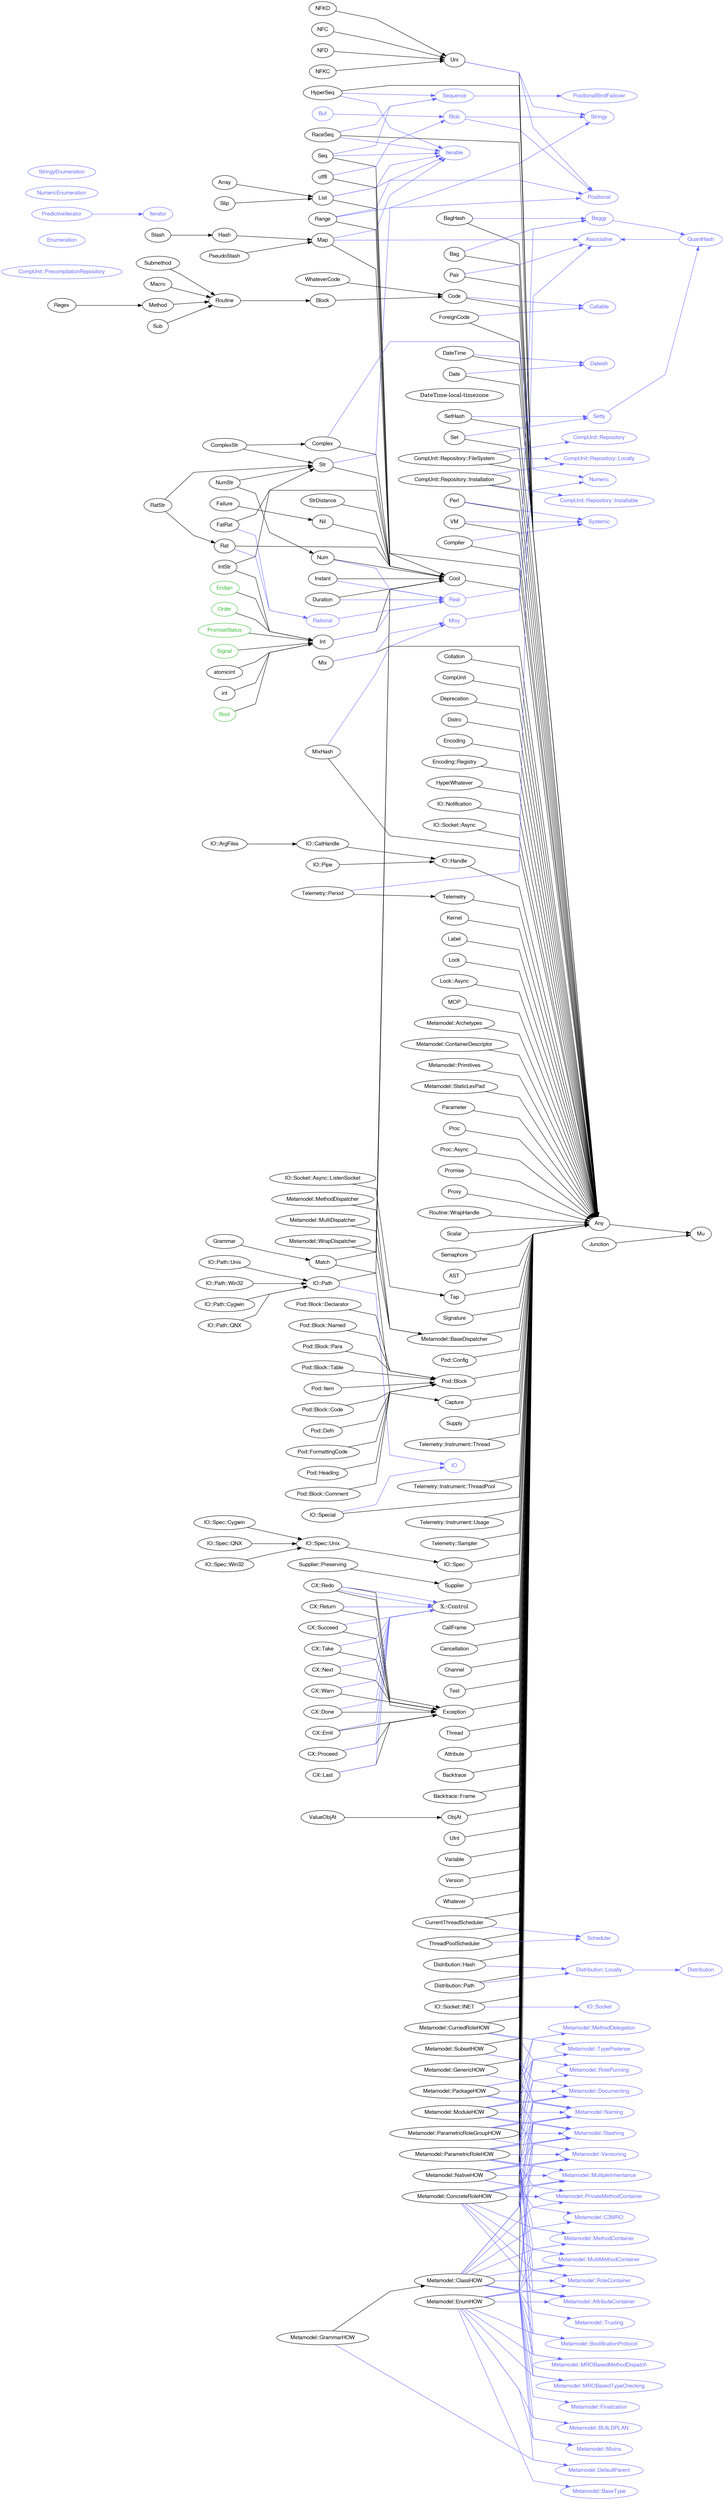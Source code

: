 digraph "perl6-type-graph" {
    rankdir=LR;
    splines=polyline;
    overlap=false; 
    // Layout hints

    subgraph "cluster: Mu children" {
        rank=same;
        style=invis;
        "Any";
        "Junction";
    }
    subgraph "cluster: Pod:: top level" {
        rank=same;
        style=invis;
        "Pod::Config";
        "Pod::Block";
    }
    subgraph "cluster: Date/time handling" {
        rank=same;
        style=invis;
        "Date";
        "DateTime";
        "DateTime-local-timezone";
    }
    subgraph "cluster: Collection roles" {
        rank=same;
        style=invis;
        "Positional";
        "Associative";
        "Baggy";
    }

    // Types
    "Mu" [color="#000000", fontcolor="#000000", href="/type/Mu", fontname="FreeSans"];
    "Any" [color="#000000", fontcolor="#000000", href="/type/Any", fontname="FreeSans"];
    "AST" [color="#000000", fontcolor="#000000", href="/type/AST", fontname="FreeSans"];
    "Cool" [color="#000000", fontcolor="#000000", href="/type/Cool", fontname="FreeSans"];
    "Positional" [color="#6666FF", fontcolor="#6666FF", href="/type/Positional", fontname="FreeSans"];
    "Iterable" [color="#6666FF", fontcolor="#6666FF", href="/type/Iterable", fontname="FreeSans"];
    "List" [color="#000000", fontcolor="#000000", href="/type/List", fontname="FreeSans"];
    "Array" [color="#000000", fontcolor="#000000", href="/type/Array", fontname="FreeSans"];
    "Associative" [color="#6666FF", fontcolor="#6666FF", href="/type/Associative", fontname="FreeSans"];
    "Attribute" [color="#000000", fontcolor="#000000", href="/type/Attribute", fontname="FreeSans"];
    "Backtrace" [color="#000000", fontcolor="#000000", href="/type/Backtrace", fontname="FreeSans"];
    "Backtrace::Frame" [color="#000000", fontcolor="#000000", href="/type/Backtrace::Frame", fontname="FreeSans"];
    "QuantHash" [color="#6666FF", fontcolor="#6666FF", href="/type/QuantHash", fontname="FreeSans"];
    "Baggy" [color="#6666FF", fontcolor="#6666FF", href="/type/Baggy", fontname="FreeSans"];
    "Bag" [color="#000000", fontcolor="#000000", href="/type/Bag", fontname="FreeSans"];
    "BagHash" [color="#000000", fontcolor="#000000", href="/type/BagHash", fontname="FreeSans"];
    "Stringy" [color="#6666FF", fontcolor="#6666FF", href="/type/Stringy", fontname="FreeSans"];
    "Blob" [color="#6666FF", fontcolor="#6666FF", href="/type/Blob", fontname="FreeSans"];
    "Callable" [color="#6666FF", fontcolor="#6666FF", href="/type/Callable", fontname="FreeSans"];
    "Code" [color="#000000", fontcolor="#000000", href="/type/Code", fontname="FreeSans"];
    "Block" [color="#000000", fontcolor="#000000", href="/type/Block", fontname="FreeSans"];
    "Numeric" [color="#6666FF", fontcolor="#6666FF", href="/type/Numeric", fontname="FreeSans"];
    "Real" [color="#6666FF", fontcolor="#6666FF", href="/type/Real", fontname="FreeSans"];
    "Int" [color="#000000", fontcolor="#000000", href="/type/Int", fontname="FreeSans"];
    "Bool" [color="#33BB33", fontcolor="#33BB33", href="/type/Bool", fontname="FreeSans"];
    "Buf" [color="#6666FF", fontcolor="#6666FF", href="/type/Buf", fontname="FreeSans"];
    "Exception" [color="#000000", fontcolor="#000000", href="/type/Exception", fontname="FreeSans"];
    "CX::Done" [color="#000000", fontcolor="#000000", href="/type/CX::Done", fontname="FreeSans"];
    "CX::Emit" [color="#000000", fontcolor="#000000", href="/type/CX::Emit", fontname="FreeSans"];
    "CX::Last" [color="#000000", fontcolor="#000000", href="/type/CX::Last", fontname="FreeSans"];
    "CX::Next" [color="#000000", fontcolor="#000000", href="/type/CX::Next", fontname="FreeSans"];
    "CX::Proceed" [color="#000000", fontcolor="#000000", href="/type/CX::Proceed", fontname="FreeSans"];
    "CX::Redo" [color="#000000", fontcolor="#000000", href="/type/CX::Redo", fontname="FreeSans"];
    "CX::Return" [color="#000000", fontcolor="#000000", href="/type/CX::Return", fontname="FreeSans"];
    "CX::Succeed" [color="#000000", fontcolor="#000000", href="/type/CX::Succeed", fontname="FreeSans"];
    "CX::Take" [color="#000000", fontcolor="#000000", href="/type/CX::Take", fontname="FreeSans"];
    "CX::Warn" [color="#000000", fontcolor="#000000", href="/type/CX::Warn", fontname="FreeSans"];
    "CallFrame" [color="#000000", fontcolor="#000000", href="/type/CallFrame", fontname="FreeSans"];
    "Cancellation" [color="#000000", fontcolor="#000000", href="/type/Cancellation", fontname="FreeSans"];
    "Capture" [color="#000000", fontcolor="#000000", href="/type/Capture", fontname="FreeSans"];
    "Channel" [color="#000000", fontcolor="#000000", href="/type/Channel", fontname="FreeSans"];
    "Collation" [color="#000000", fontcolor="#000000", href="/type/Collation", fontname="FreeSans"];
    "CompUnit" [color="#000000", fontcolor="#000000", href="/type/CompUnit", fontname="FreeSans"];
    "CompUnit::PrecompilationRepository" [color="#6666FF", fontcolor="#6666FF", href="/type/CompUnit::PrecompilationRepository", fontname="FreeSans"];
    "CompUnit::Repository" [color="#6666FF", fontcolor="#6666FF", href="/type/CompUnit::Repository", fontname="FreeSans"];
    "CompUnit::Repository::Locally" [color="#6666FF", fontcolor="#6666FF", href="/type/CompUnit::Repository::Locally", fontname="FreeSans"];
    "CompUnit::Repository::FileSystem" [color="#000000", fontcolor="#000000", href="/type/CompUnit::Repository::FileSystem", fontname="FreeSans"];
    "CompUnit::Repository::Installable" [color="#6666FF", fontcolor="#6666FF", href="/type/CompUnit::Repository::Installable", fontname="FreeSans"];
    "CompUnit::Repository::Installation" [color="#000000", fontcolor="#000000", href="/type/CompUnit::Repository::Installation", fontname="FreeSans"];
    "Systemic" [color="#6666FF", fontcolor="#6666FF", href="/type/Systemic", fontname="FreeSans"];
    "Compiler" [color="#000000", fontcolor="#000000", href="/type/Compiler", fontname="FreeSans"];
    "Complex" [color="#000000", fontcolor="#000000", href="/type/Complex", fontname="FreeSans"];
    "Str" [color="#000000", fontcolor="#000000", href="/type/Str", fontname="FreeSans"];
    "ComplexStr" [color="#000000", fontcolor="#000000", href="/type/ComplexStr", fontname="FreeSans"];
    "Scheduler" [color="#6666FF", fontcolor="#6666FF", href="/type/Scheduler", fontname="FreeSans"];
    "CurrentThreadScheduler" [color="#000000", fontcolor="#000000", href="/type/CurrentThreadScheduler", fontname="FreeSans"];
    "Dateish" [color="#6666FF", fontcolor="#6666FF", href="/type/Dateish", fontname="FreeSans"];
    "Date" [color="#000000", fontcolor="#000000", href="/type/Date", fontname="FreeSans"];
    "DateTime" [color="#000000", fontcolor="#000000", href="/type/DateTime", fontname="FreeSans"];
    "Deprecation" [color="#000000", fontcolor="#000000", href="/type/Deprecation", fontname="FreeSans"];
    "Distribution" [color="#6666FF", fontcolor="#6666FF", href="/type/Distribution", fontname="FreeSans"];
    "Distribution::Locally" [color="#6666FF", fontcolor="#6666FF", href="/type/Distribution::Locally", fontname="FreeSans"];
    "Distribution::Hash" [color="#000000", fontcolor="#000000", href="/type/Distribution::Hash", fontname="FreeSans"];
    "Distribution::Path" [color="#000000", fontcolor="#000000", href="/type/Distribution::Path", fontname="FreeSans"];
    "Distro" [color="#000000", fontcolor="#000000", href="/type/Distro", fontname="FreeSans"];
    "Duration" [color="#000000", fontcolor="#000000", href="/type/Duration", fontname="FreeSans"];
    "Encoding" [color="#000000", fontcolor="#000000", href="/type/Encoding", fontname="FreeSans"];
    "Encoding::Registry" [color="#000000", fontcolor="#000000", href="/type/Encoding::Registry", fontname="FreeSans"];
    "Endian" [color="#33BB33", fontcolor="#33BB33", href="/type/Endian", fontname="FreeSans"];
    "Enumeration" [color="#6666FF", fontcolor="#6666FF", href="/type/Enumeration", fontname="FreeSans"];
    "Nil" [color="#000000", fontcolor="#000000", href="/type/Nil", fontname="FreeSans"];
    "Failure" [color="#000000", fontcolor="#000000", href="/type/Failure", fontname="FreeSans"];
    "Rational" [color="#6666FF", fontcolor="#6666FF", href="/type/Rational", fontname="FreeSans"];
    "FatRat" [color="#000000", fontcolor="#000000", href="/type/FatRat", fontname="FreeSans"];
    "ForeignCode" [color="#000000", fontcolor="#000000", href="/type/ForeignCode", fontname="FreeSans"];
    "Match" [color="#000000", fontcolor="#000000", href="/type/Match", fontname="FreeSans"];
    "Grammar" [color="#000000", fontcolor="#000000", href="/type/Grammar", fontname="FreeSans"];
    "Map" [color="#000000", fontcolor="#000000", href="/type/Map", fontname="FreeSans"];
    "Hash" [color="#000000", fontcolor="#000000", href="/type/Hash", fontname="FreeSans"];
    "PositionalBindFailover" [color="#6666FF", fontcolor="#6666FF", href="/type/PositionalBindFailover", fontname="FreeSans"];
    "Sequence" [color="#6666FF", fontcolor="#6666FF", href="/type/Sequence", fontname="FreeSans"];
    "HyperSeq" [color="#000000", fontcolor="#000000", href="/type/HyperSeq", fontname="FreeSans"];
    "HyperWhatever" [color="#000000", fontcolor="#000000", href="/type/HyperWhatever", fontname="FreeSans"];
    "IO" [color="#6666FF", fontcolor="#6666FF", href="/type/IO", fontname="FreeSans"];
    "IO::Handle" [color="#000000", fontcolor="#000000", href="/type/IO::Handle", fontname="FreeSans"];
    "IO::CatHandle" [color="#000000", fontcolor="#000000", href="/type/IO::CatHandle", fontname="FreeSans"];
    "IO::ArgFiles" [color="#000000", fontcolor="#000000", href="/type/IO::ArgFiles", fontname="FreeSans"];
    "IO::Notification" [color="#000000", fontcolor="#000000", href="/type/IO::Notification", fontname="FreeSans"];
    "IO::Path" [color="#000000", fontcolor="#000000", href="/type/IO::Path", fontname="FreeSans"];
    "IO::Path::Cygwin" [color="#000000", fontcolor="#000000", href="/type/IO::Path::Cygwin", fontname="FreeSans"];
    "IO::Path::QNX" [color="#000000", fontcolor="#000000", href="/type/IO::Path::QNX", fontname="FreeSans"];
    "IO::Path::Unix" [color="#000000", fontcolor="#000000", href="/type/IO::Path::Unix", fontname="FreeSans"];
    "IO::Path::Win32" [color="#000000", fontcolor="#000000", href="/type/IO::Path::Win32", fontname="FreeSans"];
    "IO::Pipe" [color="#000000", fontcolor="#000000", href="/type/IO::Pipe", fontname="FreeSans"];
    "IO::Socket" [color="#6666FF", fontcolor="#6666FF", href="/type/IO::Socket", fontname="FreeSans"];
    "IO::Socket::Async" [color="#000000", fontcolor="#000000", href="/type/IO::Socket::Async", fontname="FreeSans"];
    "Tap" [color="#000000", fontcolor="#000000", href="/type/Tap", fontname="FreeSans"];
    "IO::Socket::Async::ListenSocket" [color="#000000", fontcolor="#000000", href="/type/IO::Socket::Async::ListenSocket", fontname="FreeSans"];
    "IO::Socket::INET" [color="#000000", fontcolor="#000000", href="/type/IO::Socket::INET", fontname="FreeSans"];
    "IO::Spec" [color="#000000", fontcolor="#000000", href="/type/IO::Spec", fontname="FreeSans"];
    "IO::Spec::Unix" [color="#000000", fontcolor="#000000", href="/type/IO::Spec::Unix", fontname="FreeSans"];
    "IO::Spec::Cygwin" [color="#000000", fontcolor="#000000", href="/type/IO::Spec::Cygwin", fontname="FreeSans"];
    "IO::Spec::QNX" [color="#000000", fontcolor="#000000", href="/type/IO::Spec::QNX", fontname="FreeSans"];
    "IO::Spec::Win32" [color="#000000", fontcolor="#000000", href="/type/IO::Spec::Win32", fontname="FreeSans"];
    "IO::Special" [color="#000000", fontcolor="#000000", href="/type/IO::Special", fontname="FreeSans"];
    "Instant" [color="#000000", fontcolor="#000000", href="/type/Instant", fontname="FreeSans"];
    "IntStr" [color="#000000", fontcolor="#000000", href="/type/IntStr", fontname="FreeSans"];
    "Iterator" [color="#6666FF", fontcolor="#6666FF", href="/type/Iterator", fontname="FreeSans"];
    "Junction" [color="#000000", fontcolor="#000000", href="/type/Junction", fontname="FreeSans"];
    "Kernel" [color="#000000", fontcolor="#000000", href="/type/Kernel", fontname="FreeSans"];
    "Label" [color="#000000", fontcolor="#000000", href="/type/Label", fontname="FreeSans"];
    "Lock" [color="#000000", fontcolor="#000000", href="/type/Lock", fontname="FreeSans"];
    "Lock::Async" [color="#000000", fontcolor="#000000", href="/type/Lock::Async", fontname="FreeSans"];
    "MOP" [color="#000000", fontcolor="#000000", href="/type/MOP", fontname="FreeSans"];
    "Routine" [color="#000000", fontcolor="#000000", href="/type/Routine", fontname="FreeSans"];
    "Macro" [color="#000000", fontcolor="#000000", href="/type/Macro", fontname="FreeSans"];
    "Metamodel::Archetypes" [color="#000000", fontcolor="#000000", href="/type/Metamodel::Archetypes", fontname="FreeSans"];
    "Metamodel::AttributeContainer" [color="#6666FF", fontcolor="#6666FF", href="/type/Metamodel::AttributeContainer", fontname="FreeSans"];
    "Metamodel::BUILDPLAN" [color="#6666FF", fontcolor="#6666FF", href="/type/Metamodel::BUILDPLAN", fontname="FreeSans"];
    "Metamodel::BaseDispatcher" [color="#000000", fontcolor="#000000", href="/type/Metamodel::BaseDispatcher", fontname="FreeSans"];
    "Metamodel::BaseType" [color="#6666FF", fontcolor="#6666FF", href="/type/Metamodel::BaseType", fontname="FreeSans"];
    "Metamodel::BoolificationProtocol" [color="#6666FF", fontcolor="#6666FF", href="/type/Metamodel::BoolificationProtocol", fontname="FreeSans"];
    "Metamodel::C3MRO" [color="#6666FF", fontcolor="#6666FF", href="/type/Metamodel::C3MRO", fontname="FreeSans"];
    "Metamodel::Naming" [color="#6666FF", fontcolor="#6666FF", href="/type/Metamodel::Naming", fontname="FreeSans"];
    "Metamodel::Documenting" [color="#6666FF", fontcolor="#6666FF", href="/type/Metamodel::Documenting", fontname="FreeSans"];
    "Metamodel::Versioning" [color="#6666FF", fontcolor="#6666FF", href="/type/Metamodel::Versioning", fontname="FreeSans"];
    "Metamodel::Stashing" [color="#6666FF", fontcolor="#6666FF", href="/type/Metamodel::Stashing", fontname="FreeSans"];
    "Metamodel::Finalization" [color="#6666FF", fontcolor="#6666FF", href="/type/Metamodel::Finalization", fontname="FreeSans"];
    "Metamodel::MethodContainer" [color="#6666FF", fontcolor="#6666FF", href="/type/Metamodel::MethodContainer", fontname="FreeSans"];
    "Metamodel::PrivateMethodContainer" [color="#6666FF", fontcolor="#6666FF", href="/type/Metamodel::PrivateMethodContainer", fontname="FreeSans"];
    "Metamodel::MultiMethodContainer" [color="#6666FF", fontcolor="#6666FF", href="/type/Metamodel::MultiMethodContainer", fontname="FreeSans"];
    "Metamodel::RoleContainer" [color="#6666FF", fontcolor="#6666FF", href="/type/Metamodel::RoleContainer", fontname="FreeSans"];
    "Metamodel::MultipleInheritance" [color="#6666FF", fontcolor="#6666FF", href="/type/Metamodel::MultipleInheritance", fontname="FreeSans"];
    "Metamodel::DefaultParent" [color="#6666FF", fontcolor="#6666FF", href="/type/Metamodel::DefaultParent", fontname="FreeSans"];
    "Metamodel::MROBasedMethodDispatch" [color="#6666FF", fontcolor="#6666FF", href="/type/Metamodel::MROBasedMethodDispatch", fontname="FreeSans"];
    "Metamodel::MROBasedTypeChecking" [color="#6666FF", fontcolor="#6666FF", href="/type/Metamodel::MROBasedTypeChecking", fontname="FreeSans"];
    "Metamodel::Trusting" [color="#6666FF", fontcolor="#6666FF", href="/type/Metamodel::Trusting", fontname="FreeSans"];
    "Metamodel::Mixins" [color="#6666FF", fontcolor="#6666FF", href="/type/Metamodel::Mixins", fontname="FreeSans"];
    "Metamodel::ClassHOW" [color="#000000", fontcolor="#000000", href="/type/Metamodel::ClassHOW", fontname="FreeSans"];
    "Metamodel::ConcreteRoleHOW" [color="#000000", fontcolor="#000000", href="/type/Metamodel::ConcreteRoleHOW", fontname="FreeSans"];
    "Metamodel::ContainerDescriptor" [color="#000000", fontcolor="#000000", href="/type/Metamodel::ContainerDescriptor", fontname="FreeSans"];
    "Metamodel::RolePunning" [color="#6666FF", fontcolor="#6666FF", href="/type/Metamodel::RolePunning", fontname="FreeSans"];
    "Metamodel::TypePretense" [color="#6666FF", fontcolor="#6666FF", href="/type/Metamodel::TypePretense", fontname="FreeSans"];
    "Metamodel::CurriedRoleHOW" [color="#000000", fontcolor="#000000", href="/type/Metamodel::CurriedRoleHOW", fontname="FreeSans"];
    "Metamodel::EnumHOW" [color="#000000", fontcolor="#000000", href="/type/Metamodel::EnumHOW", fontname="FreeSans"];
    "Metamodel::GenericHOW" [color="#000000", fontcolor="#000000", href="/type/Metamodel::GenericHOW", fontname="FreeSans"];
    "Metamodel::GrammarHOW" [color="#000000", fontcolor="#000000", href="/type/Metamodel::GrammarHOW", fontname="FreeSans"];
    "Metamodel::MethodDelegation" [color="#6666FF", fontcolor="#6666FF", href="/type/Metamodel::MethodDelegation", fontname="FreeSans"];
    "Metamodel::MethodDispatcher" [color="#000000", fontcolor="#000000", href="/type/Metamodel::MethodDispatcher", fontname="FreeSans"];
    "Metamodel::ModuleHOW" [color="#000000", fontcolor="#000000", href="/type/Metamodel::ModuleHOW", fontname="FreeSans"];
    "Metamodel::MultiDispatcher" [color="#000000", fontcolor="#000000", href="/type/Metamodel::MultiDispatcher", fontname="FreeSans"];
    "Metamodel::NativeHOW" [color="#000000", fontcolor="#000000", href="/type/Metamodel::NativeHOW", fontname="FreeSans"];
    "Metamodel::PackageHOW" [color="#000000", fontcolor="#000000", href="/type/Metamodel::PackageHOW", fontname="FreeSans"];
    "Metamodel::ParametricRoleGroupHOW" [color="#000000", fontcolor="#000000", href="/type/Metamodel::ParametricRoleGroupHOW", fontname="FreeSans"];
    "Metamodel::ParametricRoleHOW" [color="#000000", fontcolor="#000000", href="/type/Metamodel::ParametricRoleHOW", fontname="FreeSans"];
    "Metamodel::Primitives" [color="#000000", fontcolor="#000000", href="/type/Metamodel::Primitives", fontname="FreeSans"];
    "Metamodel::StaticLexPad" [color="#000000", fontcolor="#000000", href="/type/Metamodel::StaticLexPad", fontname="FreeSans"];
    "Metamodel::SubsetHOW" [color="#000000", fontcolor="#000000", href="/type/Metamodel::SubsetHOW", fontname="FreeSans"];
    "Metamodel::WrapDispatcher" [color="#000000", fontcolor="#000000", href="/type/Metamodel::WrapDispatcher", fontname="FreeSans"];
    "Method" [color="#000000", fontcolor="#000000", href="/type/Method", fontname="FreeSans"];
    "Mixy" [color="#6666FF", fontcolor="#6666FF", href="/type/Mixy", fontname="FreeSans"];
    "Mix" [color="#000000", fontcolor="#000000", href="/type/Mix", fontname="FreeSans"];
    "MixHash" [color="#000000", fontcolor="#000000", href="/type/MixHash", fontname="FreeSans"];
    "Uni" [color="#000000", fontcolor="#000000", href="/type/Uni", fontname="FreeSans"];
    "NFC" [color="#000000", fontcolor="#000000", href="/type/NFC", fontname="FreeSans"];
    "NFD" [color="#000000", fontcolor="#000000", href="/type/NFD", fontname="FreeSans"];
    "NFKC" [color="#000000", fontcolor="#000000", href="/type/NFKC", fontname="FreeSans"];
    "NFKD" [color="#000000", fontcolor="#000000", href="/type/NFKD", fontname="FreeSans"];
    "Num" [color="#000000", fontcolor="#000000", href="/type/Num", fontname="FreeSans"];
    "NumStr" [color="#000000", fontcolor="#000000", href="/type/NumStr", fontname="FreeSans"];
    "NumericEnumeration" [color="#6666FF", fontcolor="#6666FF", href="/type/NumericEnumeration", fontname="FreeSans"];
    "ObjAt" [color="#000000", fontcolor="#000000", href="/type/ObjAt", fontname="FreeSans"];
    "Order" [color="#33BB33", fontcolor="#33BB33", href="/type/Order", fontname="FreeSans"];
    "Pair" [color="#000000", fontcolor="#000000", href="/type/Pair", fontname="FreeSans"];
    "Parameter" [color="#000000", fontcolor="#000000", href="/type/Parameter", fontname="FreeSans"];
    "Perl" [color="#000000", fontcolor="#000000", href="/type/Perl", fontname="FreeSans"];
    "Pod::Block" [color="#000000", fontcolor="#000000", href="/type/Pod::Block", fontname="FreeSans"];
    "Pod::Block::Code" [color="#000000", fontcolor="#000000", href="/type/Pod::Block::Code", fontname="FreeSans"];
    "Pod::Block::Comment" [color="#000000", fontcolor="#000000", href="/type/Pod::Block::Comment", fontname="FreeSans"];
    "Pod::Block::Declarator" [color="#000000", fontcolor="#000000", href="/type/Pod::Block::Declarator", fontname="FreeSans"];
    "Pod::Block::Named" [color="#000000", fontcolor="#000000", href="/type/Pod::Block::Named", fontname="FreeSans"];
    "Pod::Block::Para" [color="#000000", fontcolor="#000000", href="/type/Pod::Block::Para", fontname="FreeSans"];
    "Pod::Block::Table" [color="#000000", fontcolor="#000000", href="/type/Pod::Block::Table", fontname="FreeSans"];
    "Pod::Config" [color="#000000", fontcolor="#000000", href="/type/Pod::Config", fontname="FreeSans"];
    "Pod::Defn" [color="#000000", fontcolor="#000000", href="/type/Pod::Defn", fontname="FreeSans"];
    "Pod::FormattingCode" [color="#000000", fontcolor="#000000", href="/type/Pod::FormattingCode", fontname="FreeSans"];
    "Pod::Heading" [color="#000000", fontcolor="#000000", href="/type/Pod::Heading", fontname="FreeSans"];
    "Pod::Item" [color="#000000", fontcolor="#000000", href="/type/Pod::Item", fontname="FreeSans"];
    "PredictiveIterator" [color="#6666FF", fontcolor="#6666FF", href="/type/PredictiveIterator", fontname="FreeSans"];
    "Proc" [color="#000000", fontcolor="#000000", href="/type/Proc", fontname="FreeSans"];
    "Proc::Async" [color="#000000", fontcolor="#000000", href="/type/Proc::Async", fontname="FreeSans"];
    "Promise" [color="#000000", fontcolor="#000000", href="/type/Promise", fontname="FreeSans"];
    "PromiseStatus" [color="#33BB33", fontcolor="#33BB33", href="/type/PromiseStatus", fontname="FreeSans"];
    "Proxy" [color="#000000", fontcolor="#000000", href="/type/Proxy", fontname="FreeSans"];
    "PseudoStash" [color="#000000", fontcolor="#000000", href="/type/PseudoStash", fontname="FreeSans"];
    "RaceSeq" [color="#000000", fontcolor="#000000", href="/type/RaceSeq", fontname="FreeSans"];
    "Range" [color="#000000", fontcolor="#000000", href="/type/Range", fontname="FreeSans"];
    "Rat" [color="#000000", fontcolor="#000000", href="/type/Rat", fontname="FreeSans"];
    "RatStr" [color="#000000", fontcolor="#000000", href="/type/RatStr", fontname="FreeSans"];
    "Regex" [color="#000000", fontcolor="#000000", href="/type/Regex", fontname="FreeSans"];
    "Routine::WrapHandle" [color="#000000", fontcolor="#000000", href="/type/Routine::WrapHandle", fontname="FreeSans"];
    "Scalar" [color="#000000", fontcolor="#000000", href="/type/Scalar", fontname="FreeSans"];
    "Semaphore" [color="#000000", fontcolor="#000000", href="/type/Semaphore", fontname="FreeSans"];
    "Seq" [color="#000000", fontcolor="#000000", href="/type/Seq", fontname="FreeSans"];
    "Setty" [color="#6666FF", fontcolor="#6666FF", href="/type/Setty", fontname="FreeSans"];
    "Set" [color="#000000", fontcolor="#000000", href="/type/Set", fontname="FreeSans"];
    "SetHash" [color="#000000", fontcolor="#000000", href="/type/SetHash", fontname="FreeSans"];
    "Signal" [color="#33BB33", fontcolor="#33BB33", href="/type/Signal", fontname="FreeSans"];
    "Signature" [color="#000000", fontcolor="#000000", href="/type/Signature", fontname="FreeSans"];
    "Slip" [color="#000000", fontcolor="#000000", href="/type/Slip", fontname="FreeSans"];
    "Stash" [color="#000000", fontcolor="#000000", href="/type/Stash", fontname="FreeSans"];
    "StrDistance" [color="#000000", fontcolor="#000000", href="/type/StrDistance", fontname="FreeSans"];
    "StringyEnumeration" [color="#6666FF", fontcolor="#6666FF", href="/type/StringyEnumeration", fontname="FreeSans"];
    "Sub" [color="#000000", fontcolor="#000000", href="/type/Sub", fontname="FreeSans"];
    "Submethod" [color="#000000", fontcolor="#000000", href="/type/Submethod", fontname="FreeSans"];
    "Supplier" [color="#000000", fontcolor="#000000", href="/type/Supplier", fontname="FreeSans"];
    "Supplier::Preserving" [color="#000000", fontcolor="#000000", href="/type/Supplier::Preserving", fontname="FreeSans"];
    "Supply" [color="#000000", fontcolor="#000000", href="/type/Supply", fontname="FreeSans"];
    "Telemetry" [color="#000000", fontcolor="#000000", href="/type/Telemetry", fontname="FreeSans"];
    "Telemetry::Instrument::Thread" [color="#000000", fontcolor="#000000", href="/type/Telemetry::Instrument::Thread", fontname="FreeSans"];
    "Telemetry::Instrument::ThreadPool" [color="#000000", fontcolor="#000000", href="/type/Telemetry::Instrument::ThreadPool", fontname="FreeSans"];
    "Telemetry::Instrument::Usage" [color="#000000", fontcolor="#000000", href="/type/Telemetry::Instrument::Usage", fontname="FreeSans"];
    "Telemetry::Period" [color="#000000", fontcolor="#000000", href="/type/Telemetry::Period", fontname="FreeSans"];
    "Telemetry::Sampler" [color="#000000", fontcolor="#000000", href="/type/Telemetry::Sampler", fontname="FreeSans"];
    "Test" [color="#000000", fontcolor="#000000", href="/type/Test", fontname="FreeSans"];
    "Thread" [color="#000000", fontcolor="#000000", href="/type/Thread", fontname="FreeSans"];
    "ThreadPoolScheduler" [color="#000000", fontcolor="#000000", href="/type/ThreadPoolScheduler", fontname="FreeSans"];
    "UInt" [color="#000000", fontcolor="#000000", href="/type/UInt", fontname="FreeSans"];
    "VM" [color="#000000", fontcolor="#000000", href="/type/VM", fontname="FreeSans"];
    "ValueObjAt" [color="#000000", fontcolor="#000000", href="/type/ValueObjAt", fontname="FreeSans"];
    "Variable" [color="#000000", fontcolor="#000000", href="/type/Variable", fontname="FreeSans"];
    "Version" [color="#000000", fontcolor="#000000", href="/type/Version", fontname="FreeSans"];
    "Whatever" [color="#000000", fontcolor="#000000", href="/type/Whatever", fontname="FreeSans"];
    "WhateverCode" [color="#000000", fontcolor="#000000", href="/type/WhateverCode", fontname="FreeSans"];
    "atomicint" [color="#000000", fontcolor="#000000", href="/type/atomicint", fontname="FreeSans"];
    "int" [color="#000000", fontcolor="#000000", href="/type/int", fontname="FreeSans"];
    "utf8" [color="#000000", fontcolor="#000000", href="/type/utf8", fontname="FreeSans"];

    // Superclasses
    "Any" -> "Mu" [color="#000000"];
    "AST" -> "Any" [color="#000000"];
    "Cool" -> "Any" [color="#000000"];
    "List" -> "Cool" [color="#000000"];
    "Array" -> "List" [color="#000000"];
    "Attribute" -> "Any" [color="#000000"];
    "Backtrace" -> "Any" [color="#000000"];
    "Backtrace::Frame" -> "Any" [color="#000000"];
    "Bag" -> "Any" [color="#000000"];
    "BagHash" -> "Any" [color="#000000"];
    "Code" -> "Any" [color="#000000"];
    "Block" -> "Code" [color="#000000"];
    "Int" -> "Cool" [color="#000000"];
    "Bool" -> "Int" [color="#000000"];
    "Exception" -> "Any" [color="#000000"];
    "CX::Done" -> "Exception" [color="#000000"];
    "CX::Emit" -> "Exception" [color="#000000"];
    "CX::Last" -> "Exception" [color="#000000"];
    "CX::Next" -> "Exception" [color="#000000"];
    "CX::Proceed" -> "Exception" [color="#000000"];
    "CX::Redo" -> "Exception" [color="#000000"];
    "CX::Redo" -> "Exception" [color="#000000"];
    "CX::Return" -> "Exception" [color="#000000"];
    "CX::Succeed" -> "Exception" [color="#000000"];
    "CX::Take" -> "Exception" [color="#000000"];
    "CX::Warn" -> "Exception" [color="#000000"];
    "CallFrame" -> "Any" [color="#000000"];
    "Cancellation" -> "Any" [color="#000000"];
    "Capture" -> "Any" [color="#000000"];
    "Channel" -> "Any" [color="#000000"];
    "Collation" -> "Any" [color="#000000"];
    "CompUnit" -> "Any" [color="#000000"];
    "CompUnit::Repository::FileSystem" -> "Any" [color="#000000"];
    "CompUnit::Repository::Installation" -> "Any" [color="#000000"];
    "Compiler" -> "Any" [color="#000000"];
    "Complex" -> "Cool" [color="#000000"];
    "Str" -> "Cool" [color="#000000"];
    "ComplexStr" -> "Complex" [color="#000000"];
    "ComplexStr" -> "Str" [color="#000000"];
    "CurrentThreadScheduler" -> "Any" [color="#000000"];
    "Date" -> "Any" [color="#000000"];
    "DateTime" -> "Any" [color="#000000"];
    "Deprecation" -> "Any" [color="#000000"];
    "Distribution::Hash" -> "Any" [color="#000000"];
    "Distribution::Path" -> "Any" [color="#000000"];
    "Distro" -> "Any" [color="#000000"];
    "Duration" -> "Cool" [color="#000000"];
    "Encoding" -> "Any" [color="#000000"];
    "Encoding::Registry" -> "Any" [color="#000000"];
    "Endian" -> "Int" [color="#000000"];
    "Nil" -> "Cool" [color="#000000"];
    "Failure" -> "Nil" [color="#000000"];
    "FatRat" -> "Cool" [color="#000000"];
    "ForeignCode" -> "Any" [color="#000000"];
    "Match" -> "Capture" [color="#000000"];
    "Match" -> "Cool" [color="#000000"];
    "Grammar" -> "Match" [color="#000000"];
    "Map" -> "Cool" [color="#000000"];
    "Hash" -> "Map" [color="#000000"];
    "HyperSeq" -> "Any" [color="#000000"];
    "HyperWhatever" -> "Any" [color="#000000"];
    "IO::Handle" -> "Any" [color="#000000"];
    "IO::CatHandle" -> "IO::Handle" [color="#000000"];
    "IO::ArgFiles" -> "IO::CatHandle" [color="#000000"];
    "IO::Notification" -> "Any" [color="#000000"];
    "IO::Path" -> "Cool" [color="#000000"];
    "IO::Path::Cygwin" -> "IO::Path" [color="#000000"];
    "IO::Path::QNX" -> "IO::Path" [color="#000000"];
    "IO::Path::Unix" -> "IO::Path" [color="#000000"];
    "IO::Path::Win32" -> "IO::Path" [color="#000000"];
    "IO::Pipe" -> "IO::Handle" [color="#000000"];
    "IO::Socket::Async" -> "Any" [color="#000000"];
    "Tap" -> "Any" [color="#000000"];
    "IO::Socket::Async::ListenSocket" -> "Tap" [color="#000000"];
    "IO::Socket::INET" -> "Any" [color="#000000"];
    "IO::Spec" -> "Any" [color="#000000"];
    "IO::Spec::Unix" -> "IO::Spec" [color="#000000"];
    "IO::Spec::Cygwin" -> "IO::Spec::Unix" [color="#000000"];
    "IO::Spec::QNX" -> "IO::Spec::Unix" [color="#000000"];
    "IO::Spec::Win32" -> "IO::Spec::Unix" [color="#000000"];
    "IO::Special" -> "Any" [color="#000000"];
    "Instant" -> "Cool" [color="#000000"];
    "IntStr" -> "Int" [color="#000000"];
    "IntStr" -> "Str" [color="#000000"];
    "Junction" -> "Mu" [color="#000000"];
    "Kernel" -> "Any" [color="#000000"];
    "Label" -> "Any" [color="#000000"];
    "Lock" -> "Any" [color="#000000"];
    "Lock::Async" -> "Any" [color="#000000"];
    "MOP" -> "Any" [color="#000000"];
    "Routine" -> "Block" [color="#000000"];
    "Macro" -> "Routine" [color="#000000"];
    "Metamodel::Archetypes" -> "Any" [color="#000000"];
    "Metamodel::BaseDispatcher" -> "Any" [color="#000000"];
    "Metamodel::ClassHOW" -> "Any" [color="#000000"];
    "Metamodel::ConcreteRoleHOW" -> "Any" [color="#000000"];
    "Metamodel::ContainerDescriptor" -> "Any" [color="#000000"];
    "Metamodel::CurriedRoleHOW" -> "Any" [color="#000000"];
    "Metamodel::EnumHOW" -> "Any" [color="#000000"];
    "Metamodel::GenericHOW" -> "Any" [color="#000000"];
    "Metamodel::GrammarHOW" -> "Metamodel::ClassHOW" [color="#000000"];
    "Metamodel::MethodDispatcher" -> "Metamodel::BaseDispatcher" [color="#000000"];
    "Metamodel::ModuleHOW" -> "Any" [color="#000000"];
    "Metamodel::MultiDispatcher" -> "Metamodel::BaseDispatcher" [color="#000000"];
    "Metamodel::NativeHOW" -> "Any" [color="#000000"];
    "Metamodel::PackageHOW" -> "Any" [color="#000000"];
    "Metamodel::ParametricRoleGroupHOW" -> "Any" [color="#000000"];
    "Metamodel::ParametricRoleHOW" -> "Any" [color="#000000"];
    "Metamodel::Primitives" -> "Any" [color="#000000"];
    "Metamodel::StaticLexPad" -> "Any" [color="#000000"];
    "Metamodel::SubsetHOW" -> "Any" [color="#000000"];
    "Metamodel::WrapDispatcher" -> "Metamodel::BaseDispatcher" [color="#000000"];
    "Method" -> "Routine" [color="#000000"];
    "Mix" -> "Any" [color="#000000"];
    "MixHash" -> "Any" [color="#000000"];
    "Uni" -> "Any" [color="#000000"];
    "NFC" -> "Uni" [color="#000000"];
    "NFD" -> "Uni" [color="#000000"];
    "NFKC" -> "Uni" [color="#000000"];
    "NFKD" -> "Uni" [color="#000000"];
    "Num" -> "Cool" [color="#000000"];
    "NumStr" -> "Num" [color="#000000"];
    "NumStr" -> "Str" [color="#000000"];
    "ObjAt" -> "Any" [color="#000000"];
    "Order" -> "Int" [color="#000000"];
    "Pair" -> "Any" [color="#000000"];
    "Parameter" -> "Any" [color="#000000"];
    "Perl" -> "Any" [color="#000000"];
    "Pod::Block" -> "Any" [color="#000000"];
    "Pod::Block::Code" -> "Pod::Block" [color="#000000"];
    "Pod::Block::Comment" -> "Pod::Block" [color="#000000"];
    "Pod::Block::Declarator" -> "Pod::Block" [color="#000000"];
    "Pod::Block::Named" -> "Pod::Block" [color="#000000"];
    "Pod::Block::Para" -> "Pod::Block" [color="#000000"];
    "Pod::Block::Table" -> "Pod::Block" [color="#000000"];
    "Pod::Config" -> "Any" [color="#000000"];
    "Pod::Defn" -> "Pod::Block" [color="#000000"];
    "Pod::FormattingCode" -> "Pod::Block" [color="#000000"];
    "Pod::Heading" -> "Pod::Block" [color="#000000"];
    "Pod::Item" -> "Pod::Block" [color="#000000"];
    "Proc" -> "Any" [color="#000000"];
    "Proc::Async" -> "Any" [color="#000000"];
    "Promise" -> "Any" [color="#000000"];
    "PromiseStatus" -> "Int" [color="#000000"];
    "Proxy" -> "Any" [color="#000000"];
    "PseudoStash" -> "Map" [color="#000000"];
    "RaceSeq" -> "Any" [color="#000000"];
    "Range" -> "Cool" [color="#000000"];
    "Rat" -> "Cool" [color="#000000"];
    "RatStr" -> "Rat" [color="#000000"];
    "RatStr" -> "Str" [color="#000000"];
    "Regex" -> "Method" [color="#000000"];
    "Routine::WrapHandle" -> "Any" [color="#000000"];
    "Scalar" -> "Any" [color="#000000"];
    "Semaphore" -> "Any" [color="#000000"];
    "Seq" -> "Cool" [color="#000000"];
    "Set" -> "Any" [color="#000000"];
    "SetHash" -> "Any" [color="#000000"];
    "Signal" -> "Int" [color="#000000"];
    "Signature" -> "Any" [color="#000000"];
    "Slip" -> "List" [color="#000000"];
    "Stash" -> "Hash" [color="#000000"];
    "StrDistance" -> "Cool" [color="#000000"];
    "Sub" -> "Routine" [color="#000000"];
    "Submethod" -> "Routine" [color="#000000"];
    "Supplier" -> "Any" [color="#000000"];
    "Supplier::Preserving" -> "Supplier" [color="#000000"];
    "Supply" -> "Any" [color="#000000"];
    "Telemetry" -> "Any" [color="#000000"];
    "Telemetry::Instrument::Thread" -> "Any" [color="#000000"];
    "Telemetry::Instrument::ThreadPool" -> "Any" [color="#000000"];
    "Telemetry::Instrument::Usage" -> "Any" [color="#000000"];
    "Telemetry::Period" -> "Telemetry" [color="#000000"];
    "Telemetry::Sampler" -> "Any" [color="#000000"];
    "Test" -> "Any" [color="#000000"];
    "Thread" -> "Any" [color="#000000"];
    "ThreadPoolScheduler" -> "Any" [color="#000000"];
    "UInt" -> "Any" [color="#000000"];
    "VM" -> "Any" [color="#000000"];
    "ValueObjAt" -> "ObjAt" [color="#000000"];
    "Variable" -> "Any" [color="#000000"];
    "Version" -> "Any" [color="#000000"];
    "Whatever" -> "Any" [color="#000000"];
    "WhateverCode" -> "Code" [color="#000000"];
    "atomicint" -> "Int" [color="#000000"];
    "int" -> "Int" [color="#000000"];
    "utf8" -> "Any" [color="#000000"];

    // Roles
    "List" -> "Positional" [color="#6666FF"];
    "List" -> "Iterable" [color="#6666FF"];
    "QuantHash" -> "Associative" [color="#6666FF"];
    "Baggy" -> "QuantHash" [color="#6666FF"];
    "Bag" -> "Baggy" [color="#6666FF"];
    "BagHash" -> "Baggy" [color="#6666FF"];
    "Blob" -> "Positional" [color="#6666FF"];
    "Blob" -> "Stringy" [color="#6666FF"];
    "Code" -> "Callable" [color="#6666FF"];
    "Real" -> "Numeric" [color="#6666FF"];
    "Int" -> "Real" [color="#6666FF"];
    "Buf" -> "Blob" [color="#6666FF"];
    "CX::Done" -> "X::Control" [color="#6666FF"];
    "CX::Emit" -> "X::Control" [color="#6666FF"];
    "CX::Last" -> "X::Control" [color="#6666FF"];
    "CX::Next" -> "X::Control" [color="#6666FF"];
    "CX::Proceed" -> "X::Control" [color="#6666FF"];
    "CX::Redo" -> "X::Control" [color="#6666FF"];
    "CX::Redo" -> "X::Control" [color="#6666FF"];
    "CX::Return" -> "X::Control" [color="#6666FF"];
    "CX::Succeed" -> "X::Control" [color="#6666FF"];
    "CX::Take" -> "X::Control" [color="#6666FF"];
    "CX::Warn" -> "X::Control" [color="#6666FF"];
    "CompUnit::Repository::FileSystem" -> "CompUnit::Repository::Locally" [color="#6666FF"];
    "CompUnit::Repository::FileSystem" -> "CompUnit::Repository" [color="#6666FF"];
    "CompUnit::Repository::Installation" -> "CompUnit::Repository::Locally" [color="#6666FF"];
    "CompUnit::Repository::Installation" -> "CompUnit::Repository::Installable" [color="#6666FF"];
    "Compiler" -> "Systemic" [color="#6666FF"];
    "Complex" -> "Numeric" [color="#6666FF"];
    "Str" -> "Stringy" [color="#6666FF"];
    "CurrentThreadScheduler" -> "Scheduler" [color="#6666FF"];
    "Date" -> "Dateish" [color="#6666FF"];
    "DateTime" -> "Dateish" [color="#6666FF"];
    "Distribution::Locally" -> "Distribution" [color="#6666FF"];
    "Distribution::Hash" -> "Distribution::Locally" [color="#6666FF"];
    "Distribution::Path" -> "Distribution::Locally" [color="#6666FF"];
    "Duration" -> "Real" [color="#6666FF"];
    "Rational" -> "Real" [color="#6666FF"];
    "FatRat" -> "Rational" [color="#6666FF"];
    "ForeignCode" -> "Callable" [color="#6666FF"];
    "Map" -> "Iterable" [color="#6666FF"];
    "Map" -> "Associative" [color="#6666FF"];
    "Sequence" -> "PositionalBindFailover" [color="#6666FF"];
    "HyperSeq" -> "Iterable" [color="#6666FF"];
    "HyperSeq" -> "Sequence" [color="#6666FF"];
    "IO::Path" -> "IO" [color="#6666FF"];
    "IO::Socket::INET" -> "IO::Socket" [color="#6666FF"];
    "IO::Special" -> "IO" [color="#6666FF"];
    "Instant" -> "Real" [color="#6666FF"];
    "Metamodel::ClassHOW" -> "Metamodel::Naming" [color="#6666FF"];
    "Metamodel::ClassHOW" -> "Metamodel::Documenting" [color="#6666FF"];
    "Metamodel::ClassHOW" -> "Metamodel::Versioning" [color="#6666FF"];
    "Metamodel::ClassHOW" -> "Metamodel::Stashing" [color="#6666FF"];
    "Metamodel::ClassHOW" -> "Metamodel::AttributeContainer" [color="#6666FF"];
    "Metamodel::ClassHOW" -> "Metamodel::Finalization" [color="#6666FF"];
    "Metamodel::ClassHOW" -> "Metamodel::MethodContainer" [color="#6666FF"];
    "Metamodel::ClassHOW" -> "Metamodel::PrivateMethodContainer" [color="#6666FF"];
    "Metamodel::ClassHOW" -> "Metamodel::MultiMethodContainer" [color="#6666FF"];
    "Metamodel::ClassHOW" -> "Metamodel::RoleContainer" [color="#6666FF"];
    "Metamodel::ClassHOW" -> "Metamodel::MultipleInheritance" [color="#6666FF"];
    "Metamodel::ClassHOW" -> "Metamodel::DefaultParent" [color="#6666FF"];
    "Metamodel::ClassHOW" -> "Metamodel::C3MRO" [color="#6666FF"];
    "Metamodel::ClassHOW" -> "Metamodel::MROBasedMethodDispatch" [color="#6666FF"];
    "Metamodel::ClassHOW" -> "Metamodel::MROBasedTypeChecking" [color="#6666FF"];
    "Metamodel::ClassHOW" -> "Metamodel::Trusting" [color="#6666FF"];
    "Metamodel::ClassHOW" -> "Metamodel::BUILDPLAN" [color="#6666FF"];
    "Metamodel::ClassHOW" -> "Metamodel::Mixins" [color="#6666FF"];
    "Metamodel::ClassHOW" -> "Metamodel::BoolificationProtocol" [color="#6666FF"];
    "Metamodel::ConcreteRoleHOW" -> "Metamodel::Naming" [color="#6666FF"];
    "Metamodel::ConcreteRoleHOW" -> "Metamodel::Versioning" [color="#6666FF"];
    "Metamodel::ConcreteRoleHOW" -> "Metamodel::PrivateMethodContainer" [color="#6666FF"];
    "Metamodel::ConcreteRoleHOW" -> "Metamodel::MethodContainer" [color="#6666FF"];
    "Metamodel::ConcreteRoleHOW" -> "Metamodel::MultiMethodContainer" [color="#6666FF"];
    "Metamodel::ConcreteRoleHOW" -> "Metamodel::AttributeContainer" [color="#6666FF"];
    "Metamodel::ConcreteRoleHOW" -> "Metamodel::RoleContainer" [color="#6666FF"];
    "Metamodel::ConcreteRoleHOW" -> "Metamodel::MultipleInheritance" [color="#6666FF"];
    "Metamodel::CurriedRoleHOW" -> "Metamodel::RolePunning" [color="#6666FF"];
    "Metamodel::CurriedRoleHOW" -> "Metamodel::TypePretense" [color="#6666FF"];
    "Metamodel::EnumHOW" -> "Metamodel::Naming" [color="#6666FF"];
    "Metamodel::EnumHOW" -> "Metamodel::Stashing" [color="#6666FF"];
    "Metamodel::EnumHOW" -> "Metamodel::AttributeContainer" [color="#6666FF"];
    "Metamodel::EnumHOW" -> "Metamodel::MethodContainer" [color="#6666FF"];
    "Metamodel::EnumHOW" -> "Metamodel::MultiMethodContainer" [color="#6666FF"];
    "Metamodel::EnumHOW" -> "Metamodel::RoleContainer" [color="#6666FF"];
    "Metamodel::EnumHOW" -> "Metamodel::BaseType" [color="#6666FF"];
    "Metamodel::EnumHOW" -> "Metamodel::MROBasedMethodDispatch" [color="#6666FF"];
    "Metamodel::EnumHOW" -> "Metamodel::MROBasedTypeChecking" [color="#6666FF"];
    "Metamodel::EnumHOW" -> "Metamodel::BUILDPLAN" [color="#6666FF"];
    "Metamodel::EnumHOW" -> "Metamodel::BoolificationProtocol" [color="#6666FF"];
    "Metamodel::EnumHOW" -> "Metamodel::Mixins" [color="#6666FF"];
    "Metamodel::GenericHOW" -> "Metamodel::Naming" [color="#6666FF"];
    "Metamodel::GrammarHOW" -> "Metamodel::DefaultParent" [color="#6666FF"];
    "Metamodel::ModuleHOW" -> "Metamodel::Naming" [color="#6666FF"];
    "Metamodel::ModuleHOW" -> "Metamodel::Documenting" [color="#6666FF"];
    "Metamodel::ModuleHOW" -> "Metamodel::Versioning" [color="#6666FF"];
    "Metamodel::ModuleHOW" -> "Metamodel::Stashing" [color="#6666FF"];
    "Metamodel::ModuleHOW" -> "Metamodel::TypePretense" [color="#6666FF"];
    "Metamodel::ModuleHOW" -> "Metamodel::MethodDelegation" [color="#6666FF"];
    "Metamodel::NativeHOW" -> "Metamodel::Naming" [color="#6666FF"];
    "Metamodel::NativeHOW" -> "Metamodel::Documenting" [color="#6666FF"];
    "Metamodel::NativeHOW" -> "Metamodel::Versioning" [color="#6666FF"];
    "Metamodel::NativeHOW" -> "Metamodel::Stashing" [color="#6666FF"];
    "Metamodel::NativeHOW" -> "Metamodel::MultipleInheritance" [color="#6666FF"];
    "Metamodel::NativeHOW" -> "Metamodel::C3MRO" [color="#6666FF"];
    "Metamodel::NativeHOW" -> "Metamodel::MROBasedMethodDispatch" [color="#6666FF"];
    "Metamodel::NativeHOW" -> "Metamodel::MROBasedTypeChecking" [color="#6666FF"];
    "Metamodel::PackageHOW" -> "Metamodel::Naming" [color="#6666FF"];
    "Metamodel::PackageHOW" -> "Metamodel::Documenting" [color="#6666FF"];
    "Metamodel::PackageHOW" -> "Metamodel::Stashing" [color="#6666FF"];
    "Metamodel::PackageHOW" -> "Metamodel::TypePretense" [color="#6666FF"];
    "Metamodel::PackageHOW" -> "Metamodel::MethodDelegation" [color="#6666FF"];
    "Metamodel::ParametricRoleGroupHOW" -> "Metamodel::Naming" [color="#6666FF"];
    "Metamodel::ParametricRoleGroupHOW" -> "Metamodel::Stashing" [color="#6666FF"];
    "Metamodel::ParametricRoleGroupHOW" -> "Metamodel::TypePretense" [color="#6666FF"];
    "Metamodel::ParametricRoleGroupHOW" -> "Metamodel::RolePunning" [color="#6666FF"];
    "Metamodel::ParametricRoleGroupHOW" -> "Metamodel::BoolificationProtocol" [color="#6666FF"];
    "Metamodel::ParametricRoleHOW" -> "Metamodel::Naming" [color="#6666FF"];
    "Metamodel::ParametricRoleHOW" -> "Metamodel::Documenting" [color="#6666FF"];
    "Metamodel::ParametricRoleHOW" -> "Metamodel::Versioning" [color="#6666FF"];
    "Metamodel::ParametricRoleHOW" -> "Metamodel::MethodContainer" [color="#6666FF"];
    "Metamodel::ParametricRoleHOW" -> "Metamodel::PrivateMethodContainer" [color="#6666FF"];
    "Metamodel::ParametricRoleHOW" -> "Metamodel::MultiMethodContainer" [color="#6666FF"];
    "Metamodel::ParametricRoleHOW" -> "Metamodel::AttributeContainer" [color="#6666FF"];
    "Metamodel::ParametricRoleHOW" -> "Metamodel::RoleContainer" [color="#6666FF"];
    "Metamodel::ParametricRoleHOW" -> "Metamodel::MultipleInheritance" [color="#6666FF"];
    "Metamodel::ParametricRoleHOW" -> "Metamodel::Stashing" [color="#6666FF"];
    "Metamodel::ParametricRoleHOW" -> "Metamodel::TypePretense" [color="#6666FF"];
    "Metamodel::ParametricRoleHOW" -> "Metamodel::RolePunning" [color="#6666FF"];
    "Metamodel::SubsetHOW" -> "Metamodel::Naming" [color="#6666FF"];
    "Metamodel::SubsetHOW" -> "Metamodel::Documenting" [color="#6666FF"];
    "Mixy" -> "Baggy" [color="#6666FF"];
    "Mix" -> "Mixy" [color="#6666FF"];
    "MixHash" -> "Mixy" [color="#6666FF"];
    "Uni" -> "Positional" [color="#6666FF"];
    "Uni" -> "Stringy" [color="#6666FF"];
    "Num" -> "Real" [color="#6666FF"];
    "Pair" -> "Associative" [color="#6666FF"];
    "Perl" -> "Systemic" [color="#6666FF"];
    "PredictiveIterator" -> "Iterator" [color="#6666FF"];
    "RaceSeq" -> "Iterable" [color="#6666FF"];
    "RaceSeq" -> "Sequence" [color="#6666FF"];
    "Range" -> "Positional" [color="#6666FF"];
    "Range" -> "Iterable" [color="#6666FF"];
    "Rat" -> "Rational" [color="#6666FF"];
    "Seq" -> "Iterable" [color="#6666FF"];
    "Seq" -> "Sequence" [color="#6666FF"];
    "Setty" -> "QuantHash" [color="#6666FF"];
    "Set" -> "Setty" [color="#6666FF"];
    "SetHash" -> "Setty" [color="#6666FF"];
    "Telemetry::Period" -> "Associative" [color="#6666FF"];
    "ThreadPoolScheduler" -> "Scheduler" [color="#6666FF"];
    "VM" -> "Systemic" [color="#6666FF"];
    "utf8" -> "Blob" [color="#6666FF"];
}
